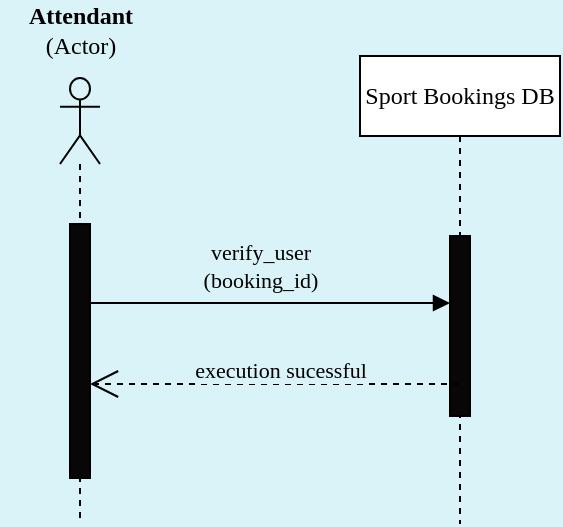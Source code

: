 <mxfile version="23.1.1" type="device">
  <diagram name="Page-1" id="p8XZxSLciv-wmF-cNKwl">
    <mxGraphModel dx="984" dy="644" grid="1" gridSize="10" guides="1" tooltips="1" connect="1" arrows="1" fold="1" page="1" pageScale="1" pageWidth="827" pageHeight="1169" background="#D9F3F8" math="0" shadow="0">
      <root>
        <mxCell id="0" />
        <mxCell id="1" parent="0" />
        <mxCell id="bdButtcnnowy9X9QPUQ--1" value="" style="shape=umlLifeline;perimeter=lifelinePerimeter;whiteSpace=wrap;html=1;container=1;dropTarget=0;collapsible=0;recursiveResize=0;outlineConnect=0;portConstraint=eastwest;newEdgeStyle={&quot;curved&quot;:0,&quot;rounded&quot;:0};participant=umlActor;fillColor=none;size=43;" parent="1" vertex="1">
          <mxGeometry x="150" y="107" width="20" height="223" as="geometry" />
        </mxCell>
        <mxCell id="bdButtcnnowy9X9QPUQ--2" value="" style="html=1;points=[[0,0,0,0,5],[0,1,0,0,-5],[1,0,0,0,5],[1,1,0,0,-5]];perimeter=orthogonalPerimeter;outlineConnect=0;targetShapes=umlLifeline;portConstraint=eastwest;newEdgeStyle={&quot;curved&quot;:0,&quot;rounded&quot;:0};fillColor=#080606;strokeColor=#000000;" parent="bdButtcnnowy9X9QPUQ--1" vertex="1">
          <mxGeometry x="5" y="73" width="10" height="127" as="geometry" />
        </mxCell>
        <mxCell id="bdButtcnnowy9X9QPUQ--3" value="Attendant&lt;br&gt;&lt;span style=&quot;font-weight: normal;&quot;&gt;(Actor)&lt;/span&gt;" style="text;align=center;fontStyle=1;verticalAlign=middle;spacingLeft=3;spacingRight=3;strokeColor=none;rotatable=0;points=[[0,0.5],[1,0.5]];portConstraint=eastwest;html=1;fontFamily=Poppins;fontSource=https%3A%2F%2Ffonts.googleapis.com%2Fcss%3Ffamily%3DPoppins;" parent="1" vertex="1">
          <mxGeometry x="120" y="70" width="80" height="26" as="geometry" />
        </mxCell>
        <mxCell id="bdButtcnnowy9X9QPUQ--4" value="" style="html=1;verticalAlign=bottom;endArrow=block;curved=0;rounded=0;" parent="1" target="bdButtcnnowy9X9QPUQ--7" edge="1">
          <mxGeometry x="-0.001" relative="1" as="geometry">
            <mxPoint x="165" y="219.5" as="sourcePoint" />
            <mxPoint x="405" y="219.5" as="targetPoint" />
            <mxPoint as="offset" />
          </mxGeometry>
        </mxCell>
        <mxCell id="bdButtcnnowy9X9QPUQ--5" value="verify_user&lt;br&gt;(booking_id)" style="edgeLabel;html=1;align=center;verticalAlign=middle;resizable=0;points=[];fontFamily=Poppins;fontSource=https%3A%2F%2Ffonts.googleapis.com%2Fcss%3Ffamily%3DPoppins;labelBackgroundColor=#D9F3F8;" parent="bdButtcnnowy9X9QPUQ--4" vertex="1" connectable="0">
          <mxGeometry x="-0.037" y="-2" relative="1" as="geometry">
            <mxPoint x="-2" y="-21" as="offset" />
          </mxGeometry>
        </mxCell>
        <mxCell id="bdButtcnnowy9X9QPUQ--6" value="&lt;font data-font-src=&quot;https://fonts.googleapis.com/css?family=Poppins&quot; face=&quot;Poppins&quot;&gt;Sport Bookings DB&lt;/font&gt;" style="shape=umlLifeline;perimeter=lifelinePerimeter;whiteSpace=wrap;html=1;container=1;dropTarget=0;collapsible=0;recursiveResize=0;outlineConnect=0;portConstraint=eastwest;newEdgeStyle={&quot;curved&quot;:0,&quot;rounded&quot;:0};" parent="1" vertex="1">
          <mxGeometry x="300" y="96" width="100" height="234" as="geometry" />
        </mxCell>
        <mxCell id="bdButtcnnowy9X9QPUQ--7" value="" style="html=1;points=[[0,0,0,0,5],[0,1,0,0,-5],[1,0,0,0,5],[1,1,0,0,-5]];perimeter=orthogonalPerimeter;outlineConnect=0;targetShapes=umlLifeline;portConstraint=eastwest;newEdgeStyle={&quot;curved&quot;:0,&quot;rounded&quot;:0};fillColor=#080606;strokeColor=#000000;" parent="bdButtcnnowy9X9QPUQ--6" vertex="1">
          <mxGeometry x="45" y="90" width="10" height="90" as="geometry" />
        </mxCell>
        <mxCell id="bdButtcnnowy9X9QPUQ--27" value="" style="endArrow=open;endSize=12;dashed=1;html=1;rounded=0;" parent="1" edge="1">
          <mxGeometry x="0.002" width="160" relative="1" as="geometry">
            <mxPoint x="349.5" y="260" as="sourcePoint" />
            <mxPoint x="165" y="260" as="targetPoint" />
            <mxPoint as="offset" />
          </mxGeometry>
        </mxCell>
        <mxCell id="bdButtcnnowy9X9QPUQ--28" value="execution sucessful" style="edgeLabel;html=1;align=center;verticalAlign=middle;resizable=0;points=[];fontFamily=Poppins;fontSource=https%3A%2F%2Ffonts.googleapis.com%2Fcss%3Ffamily%3DPoppins;labelBackgroundColor=#D9F3F8;" parent="1" vertex="1" connectable="0">
          <mxGeometry x="259.997" y="253" as="geometry" />
        </mxCell>
      </root>
    </mxGraphModel>
  </diagram>
</mxfile>
